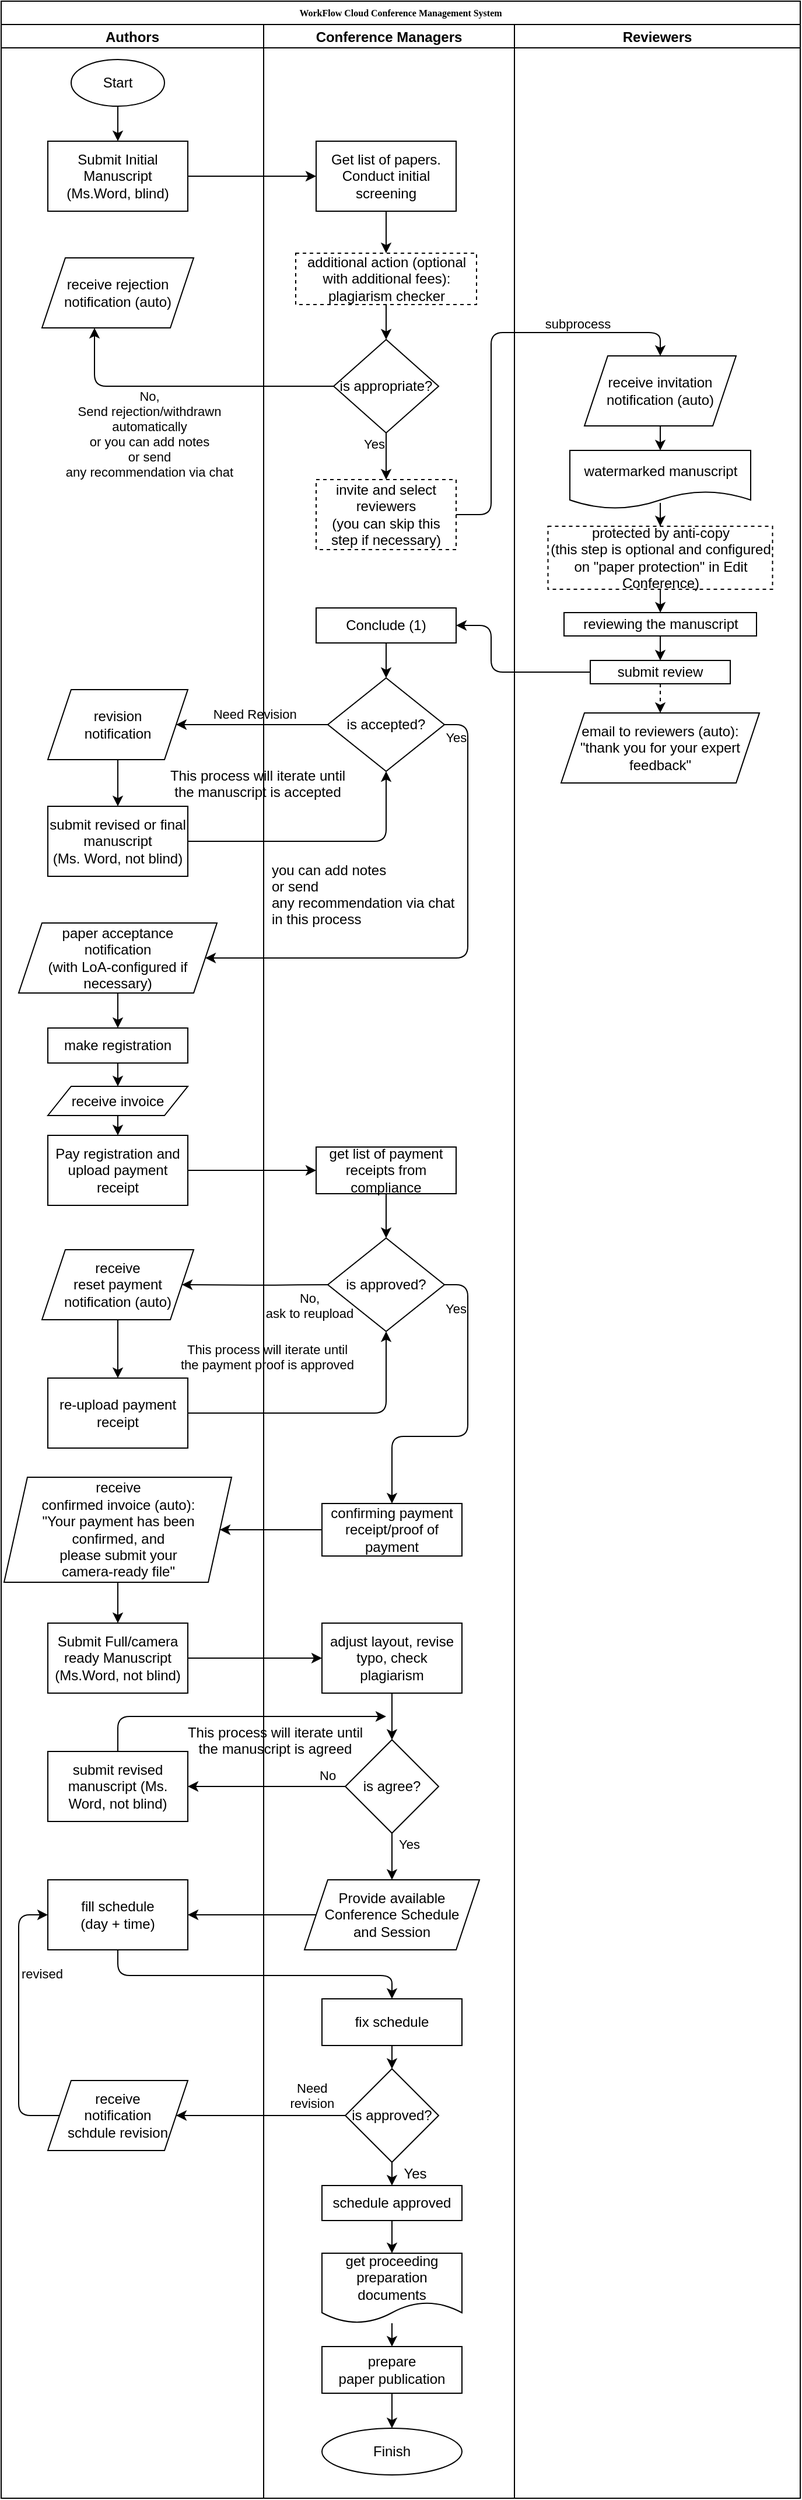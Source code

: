 <mxfile version="14.1.8" type="device"><diagram name="Page-1" id="74e2e168-ea6b-b213-b513-2b3c1d86103e"><mxGraphModel dx="925" dy="619" grid="1" gridSize="10" guides="1" tooltips="1" connect="1" arrows="1" fold="1" page="1" pageScale="1" pageWidth="1100" pageHeight="850" background="#ffffff" math="0" shadow="0"><root><mxCell id="0"/><mxCell id="1" parent="0"/><mxCell id="77e6c97f196da883-1" value="WorkFlow Cloud Conference Management System" style="swimlane;childLayout=stackLayout;startSize=20;rounded=0;shadow=0;labelBackgroundColor=none;strokeWidth=1;fontFamily=Verdana;fontSize=8;align=center;" parent="1" vertex="1"><mxGeometry x="70" y="50" width="685" height="2140" as="geometry"/></mxCell><mxCell id="PLIZNmVT0n2jUUBmQgxw-112" value="" style="edgeStyle=orthogonalEdgeStyle;rounded=1;orthogonalLoop=1;jettySize=auto;labelBackgroundColor=none;" parent="77e6c97f196da883-1" source="PLIZNmVT0n2jUUBmQgxw-80" target="PLIZNmVT0n2jUUBmQgxw-111" edge="1"><mxGeometry relative="1" as="geometry"/></mxCell><mxCell id="PLIZNmVT0n2jUUBmQgxw-114" value="" style="edgeStyle=orthogonalEdgeStyle;rounded=1;orthogonalLoop=1;jettySize=auto;exitX=0.5;exitY=1;exitDx=0;exitDy=0;labelBackgroundColor=none;" parent="77e6c97f196da883-1" source="PLIZNmVT0n2jUUBmQgxw-111" target="PLIZNmVT0n2jUUBmQgxw-113" edge="1"><mxGeometry relative="1" as="geometry"><Array as="points"><mxPoint x="100" y="1692"/><mxPoint x="335" y="1692"/></Array></mxGeometry></mxCell><mxCell id="PLIZNmVT0n2jUUBmQgxw-118" value="" style="edgeStyle=orthogonalEdgeStyle;rounded=1;orthogonalLoop=1;jettySize=auto;labelBackgroundColor=none;" parent="77e6c97f196da883-1" source="PLIZNmVT0n2jUUBmQgxw-115" target="PLIZNmVT0n2jUUBmQgxw-117" edge="1"><mxGeometry relative="1" as="geometry"/></mxCell><mxCell id="PLIZNmVT0n2jUUBmQgxw-122" value="Need &#10;revision" style="edgeLabel;align=center;verticalAlign=middle;resizable=0;points=[];labelBackgroundColor=none;" parent="PLIZNmVT0n2jUUBmQgxw-118" vertex="1" connectable="0"><mxGeometry x="-0.133" y="2" relative="1" as="geometry"><mxPoint x="34.41" y="-20" as="offset"/></mxGeometry></mxCell><mxCell id="PLIZNmVT0n2jUUBmQgxw-5" value="" style="edgeStyle=orthogonalEdgeStyle;rounded=0;orthogonalLoop=1;jettySize=auto;labelBackgroundColor=none;" parent="77e6c97f196da883-1" source="PLIZNmVT0n2jUUBmQgxw-2" target="PLIZNmVT0n2jUUBmQgxw-4" edge="1"><mxGeometry relative="1" as="geometry"/></mxCell><mxCell id="PLIZNmVT0n2jUUBmQgxw-10" value="" style="edgeStyle=orthogonalEdgeStyle;rounded=1;orthogonalLoop=1;jettySize=auto;exitX=0;exitY=0.5;exitDx=0;exitDy=0;labelBackgroundColor=none;" parent="77e6c97f196da883-1" source="PLIZNmVT0n2jUUBmQgxw-6" target="PLIZNmVT0n2jUUBmQgxw-9" edge="1"><mxGeometry relative="1" as="geometry"><Array as="points"><mxPoint x="80" y="330"/></Array></mxGeometry></mxCell><mxCell id="PLIZNmVT0n2jUUBmQgxw-11" value="No,&#10;Send rejection/withdrawn &#10;automatically &#10;or you can add notes&#10;or send &#10;any recommendation via chat" style="edgeLabel;align=center;verticalAlign=middle;resizable=0;points=[];labelBackgroundColor=none;" parent="PLIZNmVT0n2jUUBmQgxw-10" vertex="1" connectable="0"><mxGeometry x="-0.215" relative="1" as="geometry"><mxPoint x="-58" y="40" as="offset"/></mxGeometry></mxCell><mxCell id="PLIZNmVT0n2jUUBmQgxw-30" value="" style="edgeStyle=orthogonalEdgeStyle;rounded=1;orthogonalLoop=1;jettySize=auto;labelBackgroundColor=none;" parent="77e6c97f196da883-1" source="PLIZNmVT0n2jUUBmQgxw-27" target="PLIZNmVT0n2jUUBmQgxw-29" edge="1"><mxGeometry relative="1" as="geometry"><Array as="points"><mxPoint x="420" y="575"/><mxPoint x="420" y="535"/></Array></mxGeometry></mxCell><mxCell id="PLIZNmVT0n2jUUBmQgxw-33" value="" style="edgeStyle=orthogonalEdgeStyle;rounded=1;orthogonalLoop=1;jettySize=auto;entryX=1;entryY=0.5;entryDx=0;entryDy=0;exitX=1;exitY=0.5;exitDx=0;exitDy=0;labelBackgroundColor=none;" parent="77e6c97f196da883-1" source="PLIZNmVT0n2jUUBmQgxw-31" target="PLIZNmVT0n2jUUBmQgxw-20" edge="1"><mxGeometry relative="1" as="geometry"><Array as="points"><mxPoint x="400" y="620"/><mxPoint x="400" y="820"/></Array></mxGeometry></mxCell><mxCell id="PLIZNmVT0n2jUUBmQgxw-34" value="Yes" style="edgeLabel;align=center;verticalAlign=middle;resizable=0;points=[];labelBackgroundColor=none;" parent="PLIZNmVT0n2jUUBmQgxw-33" vertex="1" connectable="0"><mxGeometry x="-0.143" y="-1" relative="1" as="geometry"><mxPoint x="-9.06" y="-160.47" as="offset"/></mxGeometry></mxCell><mxCell id="PLIZNmVT0n2jUUBmQgxw-36" value="" style="edgeStyle=orthogonalEdgeStyle;rounded=1;orthogonalLoop=1;jettySize=auto;exitX=0;exitY=0.5;exitDx=0;exitDy=0;entryX=1;entryY=0.5;entryDx=0;entryDy=0;labelBackgroundColor=none;" parent="77e6c97f196da883-1" source="PLIZNmVT0n2jUUBmQgxw-31" target="PLIZNmVT0n2jUUBmQgxw-18" edge="1"><mxGeometry relative="1" as="geometry"><mxPoint x="80" y="680" as="targetPoint"/><Array as="points"><mxPoint x="210" y="620"/><mxPoint x="210" y="620"/></Array></mxGeometry></mxCell><mxCell id="PLIZNmVT0n2jUUBmQgxw-37" value="Need Revision" style="edgeLabel;align=center;verticalAlign=middle;resizable=0;points=[];labelBackgroundColor=none;" parent="PLIZNmVT0n2jUUBmQgxw-36" vertex="1" connectable="0"><mxGeometry x="0.077" y="-3" relative="1" as="geometry"><mxPoint x="7.35" y="-6.96" as="offset"/></mxGeometry></mxCell><mxCell id="77e6c97f196da883-2" value="Authors" style="swimlane;startSize=20;labelBackgroundColor=none;" parent="77e6c97f196da883-1" vertex="1"><mxGeometry y="20" width="225" height="2120" as="geometry"/></mxCell><mxCell id="PLIZNmVT0n2jUUBmQgxw-50" value="submit revised manuscript (Ms. Word, not blind)" style="whiteSpace=wrap;labelBackgroundColor=none;" parent="77e6c97f196da883-2" vertex="1"><mxGeometry x="40" y="1480" width="120" height="60" as="geometry"/></mxCell><mxCell id="PLIZNmVT0n2jUUBmQgxw-1" value="Start" style="ellipse;whiteSpace=wrap;labelBackgroundColor=none;" parent="77e6c97f196da883-2" vertex="1"><mxGeometry x="60" y="30" width="80" height="40" as="geometry"/></mxCell><mxCell id="PLIZNmVT0n2jUUBmQgxw-3" value="" style="edgeStyle=orthogonalEdgeStyle;rounded=0;orthogonalLoop=1;jettySize=auto;labelBackgroundColor=none;" parent="77e6c97f196da883-2" source="PLIZNmVT0n2jUUBmQgxw-1" target="PLIZNmVT0n2jUUBmQgxw-2" edge="1"><mxGeometry relative="1" as="geometry"/></mxCell><mxCell id="PLIZNmVT0n2jUUBmQgxw-2" value="Submit Initial Manuscript &#10;(Ms.Word, blind)" style="whiteSpace=wrap;labelBackgroundColor=none;" parent="77e6c97f196da883-2" vertex="1"><mxGeometry x="40" y="100" width="120" height="60" as="geometry"/></mxCell><mxCell id="PLIZNmVT0n2jUUBmQgxw-9" value="receive rejection&#10;notification (auto)" style="shape=parallelogram;perimeter=parallelogramPerimeter;whiteSpace=wrap;fixedSize=1;labelBackgroundColor=none;" parent="77e6c97f196da883-2" vertex="1"><mxGeometry x="35" y="200" width="130" height="60" as="geometry"/></mxCell><mxCell id="PLIZNmVT0n2jUUBmQgxw-38" value="make registration" style="whiteSpace=wrap;rounded=0;labelBackgroundColor=none;" parent="77e6c97f196da883-2" vertex="1"><mxGeometry x="40" y="860" width="120" height="30" as="geometry"/></mxCell><mxCell id="9GgJFKodFW5EzoQp9hnS-20" value="" style="edgeStyle=orthogonalEdgeStyle;rounded=1;orthogonalLoop=1;jettySize=auto;entryX=0.5;entryY=0;entryDx=0;entryDy=0;labelBackgroundColor=none;" edge="1" parent="77e6c97f196da883-2" source="PLIZNmVT0n2jUUBmQgxw-20" target="PLIZNmVT0n2jUUBmQgxw-38"><mxGeometry relative="1" as="geometry"/></mxCell><mxCell id="PLIZNmVT0n2jUUBmQgxw-20" value="paper acceptance &#10;notification&#10;(with LoA-configured if necessary)" style="shape=parallelogram;perimeter=parallelogramPerimeter;whiteSpace=wrap;fixedSize=1;labelBackgroundColor=none;" parent="77e6c97f196da883-2" vertex="1"><mxGeometry x="15" y="770" width="170" height="60" as="geometry"/></mxCell><mxCell id="PLIZNmVT0n2jUUBmQgxw-117" value="receive &#10;notification &#10;schdule revision" style="shape=parallelogram;perimeter=parallelogramPerimeter;whiteSpace=wrap;fixedSize=1;labelBackgroundColor=none;" parent="77e6c97f196da883-2" vertex="1"><mxGeometry x="40" y="1762" width="120" height="60" as="geometry"/></mxCell><mxCell id="PLIZNmVT0n2jUUBmQgxw-68" value="" style="edgeStyle=orthogonalEdgeStyle;rounded=1;orthogonalLoop=1;jettySize=auto;html=1;" parent="77e6c97f196da883-2" target="PLIZNmVT0n2jUUBmQgxw-67" edge="1"><mxGeometry relative="1" as="geometry"><mxPoint x="85" y="1339" as="sourcePoint"/></mxGeometry></mxCell><mxCell id="PLIZNmVT0n2jUUBmQgxw-111" value="fill schedule &#10;(day + time)" style="whiteSpace=wrap;labelBackgroundColor=none;" parent="77e6c97f196da883-2" vertex="1"><mxGeometry x="40" y="1590" width="120" height="60" as="geometry"/></mxCell><mxCell id="Cprzf4b-x3MPh3BKfd4B-4" style="edgeStyle=orthogonalEdgeStyle;rounded=0;orthogonalLoop=1;jettySize=auto;html=1;entryX=0.5;entryY=0;entryDx=0;entryDy=0;" parent="77e6c97f196da883-2" target="PLIZNmVT0n2jUUBmQgxw-64" edge="1"><mxGeometry relative="1" as="geometry"><mxPoint x="85" y="1252" as="sourcePoint"/></mxGeometry></mxCell><mxCell id="PLIZNmVT0n2jUUBmQgxw-120" value="" style="edgeStyle=orthogonalEdgeStyle;rounded=1;orthogonalLoop=1;jettySize=auto;entryX=0;entryY=0.5;entryDx=0;entryDy=0;exitX=0;exitY=0.5;exitDx=0;exitDy=0;labelBackgroundColor=none;" parent="77e6c97f196da883-2" source="PLIZNmVT0n2jUUBmQgxw-117" target="PLIZNmVT0n2jUUBmQgxw-111" edge="1"><mxGeometry relative="1" as="geometry"><mxPoint x="85" y="1682" as="targetPoint"/><Array as="points"><mxPoint x="15" y="1792"/><mxPoint x="15" y="1620"/></Array></mxGeometry></mxCell><mxCell id="PLIZNmVT0n2jUUBmQgxw-121" value="revised" style="edgeLabel;align=center;verticalAlign=middle;resizable=0;points=[];labelBackgroundColor=none;" parent="PLIZNmVT0n2jUUBmQgxw-120" vertex="1" connectable="0"><mxGeometry x="-0.288" y="-5" relative="1" as="geometry"><mxPoint x="15.0" y="-74.71" as="offset"/></mxGeometry></mxCell><mxCell id="9GgJFKodFW5EzoQp9hnS-12" value="" style="edgeStyle=orthogonalEdgeStyle;rounded=0;orthogonalLoop=1;jettySize=auto;entryX=0.5;entryY=0;entryDx=0;entryDy=0;labelBackgroundColor=none;" edge="1" parent="77e6c97f196da883-2" source="PLIZNmVT0n2jUUBmQgxw-18" target="9GgJFKodFW5EzoQp9hnS-8"><mxGeometry relative="1" as="geometry"/></mxCell><mxCell id="PLIZNmVT0n2jUUBmQgxw-18" value="revision&#10;notification" style="shape=parallelogram;perimeter=parallelogramPerimeter;whiteSpace=wrap;fixedSize=1;labelBackgroundColor=none;" parent="77e6c97f196da883-2" vertex="1"><mxGeometry x="40" y="570" width="120" height="60" as="geometry"/></mxCell><mxCell id="9GgJFKodFW5EzoQp9hnS-8" value="submit revised or final manuscript &#10;(Ms. Word, not blind)" style="whiteSpace=wrap;rounded=0;labelBackgroundColor=none;" vertex="1" parent="77e6c97f196da883-2"><mxGeometry x="40" y="670" width="120" height="60" as="geometry"/></mxCell><mxCell id="9GgJFKodFW5EzoQp9hnS-21" value="receive invoice" style="shape=parallelogram;perimeter=parallelogramPerimeter;whiteSpace=wrap;fixedSize=1;rounded=0;labelBackgroundColor=none;" vertex="1" parent="77e6c97f196da883-2"><mxGeometry x="40" y="910" width="120" height="25" as="geometry"/></mxCell><mxCell id="9GgJFKodFW5EzoQp9hnS-22" value="" style="edgeStyle=orthogonalEdgeStyle;rounded=1;orthogonalLoop=1;jettySize=auto;labelBackgroundColor=none;" edge="1" parent="77e6c97f196da883-2" source="PLIZNmVT0n2jUUBmQgxw-38" target="9GgJFKodFW5EzoQp9hnS-21"><mxGeometry relative="1" as="geometry"/></mxCell><mxCell id="9GgJFKodFW5EzoQp9hnS-23" value="Pay registration and upload payment receipt" style="whiteSpace=wrap;rounded=0;labelBackgroundColor=none;" vertex="1" parent="77e6c97f196da883-2"><mxGeometry x="40" y="952" width="120" height="60" as="geometry"/></mxCell><mxCell id="9GgJFKodFW5EzoQp9hnS-24" value="" style="edgeStyle=orthogonalEdgeStyle;rounded=1;orthogonalLoop=1;jettySize=auto;labelBackgroundColor=none;" edge="1" parent="77e6c97f196da883-2" source="9GgJFKodFW5EzoQp9hnS-21" target="9GgJFKodFW5EzoQp9hnS-23"><mxGeometry relative="1" as="geometry"/></mxCell><mxCell id="9GgJFKodFW5EzoQp9hnS-36" value="" style="edgeStyle=orthogonalEdgeStyle;rounded=1;orthogonalLoop=1;jettySize=auto;entryX=0.5;entryY=0;entryDx=0;entryDy=0;labelBackgroundColor=none;" edge="1" parent="77e6c97f196da883-2" source="9GgJFKodFW5EzoQp9hnS-29" target="9GgJFKodFW5EzoQp9hnS-35"><mxGeometry relative="1" as="geometry"/></mxCell><mxCell id="9GgJFKodFW5EzoQp9hnS-29" value="receive &#10;reset payment&#10;notification (auto)" style="shape=parallelogram;perimeter=parallelogramPerimeter;whiteSpace=wrap;fixedSize=1;labelBackgroundColor=none;" vertex="1" parent="77e6c97f196da883-2"><mxGeometry x="35" y="1050" width="130" height="60" as="geometry"/></mxCell><mxCell id="9GgJFKodFW5EzoQp9hnS-35" value="re-upload payment receipt" style="whiteSpace=wrap;rounded=0;labelBackgroundColor=none;" vertex="1" parent="77e6c97f196da883-2"><mxGeometry x="40" y="1160" width="120" height="60" as="geometry"/></mxCell><mxCell id="9GgJFKodFW5EzoQp9hnS-45" value="" style="edgeStyle=orthogonalEdgeStyle;rounded=1;orthogonalLoop=1;jettySize=auto;entryX=0.5;entryY=0;entryDx=0;entryDy=0;labelBackgroundColor=none;" edge="1" parent="77e6c97f196da883-2" source="9GgJFKodFW5EzoQp9hnS-39" target="PLIZNmVT0n2jUUBmQgxw-43"><mxGeometry relative="1" as="geometry"><mxPoint x="100" y="1371" as="targetPoint"/></mxGeometry></mxCell><mxCell id="9GgJFKodFW5EzoQp9hnS-39" value="receive &#10;confirmed invoice (auto):&#10;&quot;Your payment has been &#10;confirmed, and &#10;please submit your &#10;camera-ready file&quot;" style="shape=parallelogram;perimeter=parallelogramPerimeter;whiteSpace=wrap;fixedSize=1;labelBackgroundColor=none;" vertex="1" parent="77e6c97f196da883-2"><mxGeometry x="2.5" y="1245" width="195" height="90" as="geometry"/></mxCell><mxCell id="PLIZNmVT0n2jUUBmQgxw-43" value="Submit Full/camera ready Manuscript&#10;(Ms.Word, not blind)" style="whiteSpace=wrap;labelBackgroundColor=none;" parent="77e6c97f196da883-2" vertex="1"><mxGeometry x="40" y="1370" width="120" height="60" as="geometry"/></mxCell><mxCell id="77e6c97f196da883-3" value="Conference Managers" style="swimlane;startSize=20;labelBackgroundColor=none;" parent="77e6c97f196da883-1" vertex="1"><mxGeometry x="225" y="20" width="215" height="2120" as="geometry"/></mxCell><mxCell id="PLIZNmVT0n2jUUBmQgxw-103" value="" style="edgeStyle=orthogonalEdgeStyle;rounded=1;orthogonalLoop=1;jettySize=auto;entryX=0.5;entryY=0;entryDx=0;entryDy=0;labelBackgroundColor=none;" parent="77e6c97f196da883-3" source="PLIZNmVT0n2jUUBmQgxw-4" target="PLIZNmVT0n2jUUBmQgxw-102" edge="1"><mxGeometry relative="1" as="geometry"/></mxCell><mxCell id="PLIZNmVT0n2jUUBmQgxw-7" value="" style="edgeStyle=orthogonalEdgeStyle;rounded=0;orthogonalLoop=1;jettySize=auto;exitX=0.5;exitY=1;exitDx=0;exitDy=0;labelBackgroundColor=none;" parent="77e6c97f196da883-3" source="PLIZNmVT0n2jUUBmQgxw-102" target="PLIZNmVT0n2jUUBmQgxw-6" edge="1"><mxGeometry relative="1" as="geometry"/></mxCell><mxCell id="PLIZNmVT0n2jUUBmQgxw-24" value="Yes" style="edgeStyle=orthogonalEdgeStyle;rounded=1;orthogonalLoop=1;jettySize=auto;exitX=0.5;exitY=1;exitDx=0;exitDy=0;labelBackgroundColor=none;" parent="77e6c97f196da883-3" source="PLIZNmVT0n2jUUBmQgxw-6" target="PLIZNmVT0n2jUUBmQgxw-23" edge="1"><mxGeometry x="-0.5" y="-10" relative="1" as="geometry"><mxPoint x="90" y="350" as="sourcePoint"/><mxPoint y="-1" as="offset"/></mxGeometry></mxCell><mxCell id="PLIZNmVT0n2jUUBmQgxw-32" value="" style="edgeStyle=orthogonalEdgeStyle;rounded=1;orthogonalLoop=1;jettySize=auto;labelBackgroundColor=none;" parent="77e6c97f196da883-3" source="PLIZNmVT0n2jUUBmQgxw-29" target="PLIZNmVT0n2jUUBmQgxw-31" edge="1"><mxGeometry relative="1" as="geometry"/></mxCell><mxCell id="PLIZNmVT0n2jUUBmQgxw-126" value="Finish" style="ellipse;whiteSpace=wrap;labelBackgroundColor=none;" parent="77e6c97f196da883-3" vertex="1"><mxGeometry x="50" y="2060" width="120" height="40" as="geometry"/></mxCell><mxCell id="PLIZNmVT0n2jUUBmQgxw-6" value="is appropriate?" style="rhombus;whiteSpace=wrap;labelBackgroundColor=none;" parent="77e6c97f196da883-3" vertex="1"><mxGeometry x="60" y="270" width="90" height="80" as="geometry"/></mxCell><mxCell id="PLIZNmVT0n2jUUBmQgxw-31" value="is accepted?" style="rhombus;whiteSpace=wrap;rounded=0;labelBackgroundColor=none;" parent="77e6c97f196da883-3" vertex="1"><mxGeometry x="55" y="560" width="100" height="80" as="geometry"/></mxCell><mxCell id="PLIZNmVT0n2jUUBmQgxw-29" value="Conclude (1)" style="whiteSpace=wrap;rounded=0;labelBackgroundColor=none;" parent="77e6c97f196da883-3" vertex="1"><mxGeometry x="45" y="500" width="120" height="30" as="geometry"/></mxCell><mxCell id="PLIZNmVT0n2jUUBmQgxw-23" value="invite and select reviewers &#10;(you can skip this step if necessary)" style="rounded=0;whiteSpace=wrap;dashed=1;labelBackgroundColor=none;" parent="77e6c97f196da883-3" vertex="1"><mxGeometry x="45" y="390" width="120" height="60" as="geometry"/></mxCell><mxCell id="PLIZNmVT0n2jUUBmQgxw-102" value="additional action (optional with additional fees):&#10;plagiarism checker" style="whiteSpace=wrap;dashed=1;labelBackgroundColor=none;" parent="77e6c97f196da883-3" vertex="1"><mxGeometry x="27.5" y="196" width="155" height="44" as="geometry"/></mxCell><mxCell id="PLIZNmVT0n2jUUBmQgxw-4" value="Get list of papers.&#10;Conduct initial screening" style="whiteSpace=wrap;labelBackgroundColor=none;" parent="77e6c97f196da883-3" vertex="1"><mxGeometry x="45" y="100" width="120" height="60" as="geometry"/></mxCell><mxCell id="PLIZNmVT0n2jUUBmQgxw-115" value="is approved?" style="rhombus;whiteSpace=wrap;labelBackgroundColor=none;" parent="77e6c97f196da883-3" vertex="1"><mxGeometry x="70" y="1752" width="80" height="80" as="geometry"/></mxCell><mxCell id="PLIZNmVT0n2jUUBmQgxw-80" value="Provide available Conference Schedule&#10;and Session" style="shape=parallelogram;perimeter=parallelogramPerimeter;whiteSpace=wrap;fixedSize=1;labelBackgroundColor=none;" parent="77e6c97f196da883-3" vertex="1"><mxGeometry x="35" y="1590" width="150" height="60" as="geometry"/></mxCell><mxCell id="PLIZNmVT0n2jUUBmQgxw-113" value="fix schedule" style="whiteSpace=wrap;labelBackgroundColor=none;" parent="77e6c97f196da883-3" vertex="1"><mxGeometry x="50" y="1692" width="120" height="40" as="geometry"/></mxCell><mxCell id="9GgJFKodFW5EzoQp9hnS-48" value="" style="edgeStyle=orthogonalEdgeStyle;rounded=1;orthogonalLoop=1;jettySize=auto;entryX=0.5;entryY=0;entryDx=0;entryDy=0;labelBackgroundColor=none;" edge="1" parent="77e6c97f196da883-3" source="PLIZNmVT0n2jUUBmQgxw-123" target="PLIZNmVT0n2jUUBmQgxw-90"><mxGeometry relative="1" as="geometry"/></mxCell><mxCell id="PLIZNmVT0n2jUUBmQgxw-123" value="schedule approved" style="whiteSpace=wrap;labelBackgroundColor=none;" parent="77e6c97f196da883-3" vertex="1"><mxGeometry x="50" y="1852" width="120" height="30" as="geometry"/></mxCell><mxCell id="PLIZNmVT0n2jUUBmQgxw-116" value="" style="edgeStyle=orthogonalEdgeStyle;rounded=1;orthogonalLoop=1;jettySize=auto;labelBackgroundColor=none;" parent="77e6c97f196da883-3" source="PLIZNmVT0n2jUUBmQgxw-113" target="PLIZNmVT0n2jUUBmQgxw-115" edge="1"><mxGeometry relative="1" as="geometry"/></mxCell><mxCell id="PLIZNmVT0n2jUUBmQgxw-124" value="" style="edgeStyle=orthogonalEdgeStyle;rounded=1;orthogonalLoop=1;jettySize=auto;labelBackgroundColor=none;" parent="77e6c97f196da883-3" source="PLIZNmVT0n2jUUBmQgxw-115" target="PLIZNmVT0n2jUUBmQgxw-123" edge="1"><mxGeometry relative="1" as="geometry"/></mxCell><mxCell id="PLIZNmVT0n2jUUBmQgxw-81" value="Yes" style="edgeStyle=orthogonalEdgeStyle;rounded=1;orthogonalLoop=1;jettySize=auto;exitX=0.5;exitY=1;exitDx=0;exitDy=0;labelBackgroundColor=none;" parent="77e6c97f196da883-3" source="PLIZNmVT0n2jUUBmQgxw-48" target="PLIZNmVT0n2jUUBmQgxw-80" edge="1"><mxGeometry x="-0.5" y="15" relative="1" as="geometry"><mxPoint x="110" y="1562" as="sourcePoint"/><mxPoint y="-1" as="offset"/></mxGeometry></mxCell><mxCell id="9GgJFKodFW5EzoQp9hnS-49" value="" style="edgeStyle=orthogonalEdgeStyle;rounded=1;orthogonalLoop=1;jettySize=auto;entryX=0.5;entryY=0;entryDx=0;entryDy=0;labelBackgroundColor=none;" edge="1" parent="77e6c97f196da883-3" source="PLIZNmVT0n2jUUBmQgxw-90" target="PLIZNmVT0n2jUUBmQgxw-53"><mxGeometry relative="1" as="geometry"/></mxCell><mxCell id="PLIZNmVT0n2jUUBmQgxw-90" value="get proceeding preparation documents" style="shape=document;whiteSpace=wrap;boundedLbl=1;labelBackgroundColor=none;" parent="77e6c97f196da883-3" vertex="1"><mxGeometry x="50" y="1910" width="120" height="60" as="geometry"/></mxCell><mxCell id="PLIZNmVT0n2jUUBmQgxw-128" value="Yes" style="text;strokeColor=none;fillColor=none;align=center;verticalAlign=middle;whiteSpace=wrap;rounded=0;labelBackgroundColor=none;" parent="77e6c97f196da883-3" vertex="1"><mxGeometry x="110" y="1832" width="40" height="20" as="geometry"/></mxCell><mxCell id="9GgJFKodFW5EzoQp9hnS-30" value="get list of payment receipts from compliance" style="whiteSpace=wrap;labelBackgroundColor=none;" vertex="1" parent="77e6c97f196da883-3"><mxGeometry x="45" y="962" width="120" height="40" as="geometry"/></mxCell><mxCell id="9GgJFKodFW5EzoQp9hnS-31" value="" style="edgeStyle=orthogonalEdgeStyle;rounded=1;orthogonalLoop=1;jettySize=auto;labelBackgroundColor=none;" edge="1" parent="77e6c97f196da883-3" source="9GgJFKodFW5EzoQp9hnS-30" target="9GgJFKodFW5EzoQp9hnS-32"><mxGeometry relative="1" as="geometry"/></mxCell><mxCell id="9GgJFKodFW5EzoQp9hnS-34" value="confirming payment receipt/proof of payment" style="whiteSpace=wrap;labelBackgroundColor=none;" vertex="1" parent="77e6c97f196da883-3"><mxGeometry x="50" y="1267.5" width="120" height="45" as="geometry"/></mxCell><mxCell id="9GgJFKodFW5EzoQp9hnS-33" value="Yes" style="edgeStyle=orthogonalEdgeStyle;rounded=1;orthogonalLoop=1;jettySize=auto;exitX=1;exitY=0.5;exitDx=0;exitDy=0;entryX=0.5;entryY=0;entryDx=0;entryDy=0;labelBackgroundColor=none;" edge="1" parent="77e6c97f196da883-3" source="9GgJFKodFW5EzoQp9hnS-32" target="9GgJFKodFW5EzoQp9hnS-34"><mxGeometry x="-0.706" y="-10" relative="1" as="geometry"><mxPoint x="135" y="1230" as="targetPoint"/><Array as="points"><mxPoint x="175" y="1080"/><mxPoint x="175" y="1210"/><mxPoint x="110" y="1210"/></Array><mxPoint as="offset"/></mxGeometry></mxCell><mxCell id="9GgJFKodFW5EzoQp9hnS-27" value="" style="edgeStyle=orthogonalEdgeStyle;rounded=1;orthogonalLoop=1;jettySize=auto;entryX=1;entryY=0.5;entryDx=0;entryDy=0;labelBackgroundColor=none;" edge="1" parent="77e6c97f196da883-3" target="9GgJFKodFW5EzoQp9hnS-29"><mxGeometry relative="1" as="geometry"><mxPoint x="60.004" y="1079.941" as="sourcePoint"/><mxPoint x="-55" y="1080" as="targetPoint"/><Array as="points"/></mxGeometry></mxCell><mxCell id="9GgJFKodFW5EzoQp9hnS-28" value="No, &#10;ask to reupload" style="edgeLabel;align=center;verticalAlign=middle;resizable=0;points=[];labelBackgroundColor=none;" vertex="1" connectable="0" parent="9GgJFKodFW5EzoQp9hnS-27"><mxGeometry x="-0.228" y="2" relative="1" as="geometry"><mxPoint x="29.76" y="15.06" as="offset"/></mxGeometry></mxCell><mxCell id="9GgJFKodFW5EzoQp9hnS-32" value="is approved?" style="rhombus;whiteSpace=wrap;labelBackgroundColor=none;" vertex="1" parent="77e6c97f196da883-3"><mxGeometry x="55" y="1040" width="100" height="80" as="geometry"/></mxCell><mxCell id="9GgJFKodFW5EzoQp9hnS-42" value="This process will iterate until&#10;the payment proof is approved" style="edgeLabel;align=center;verticalAlign=middle;resizable=0;points=[];labelBackgroundColor=none;" vertex="1" connectable="0" parent="77e6c97f196da883-3"><mxGeometry x="15.001" y="640.003" as="geometry"><mxPoint x="-12" y="501" as="offset"/></mxGeometry></mxCell><mxCell id="9GgJFKodFW5EzoQp9hnS-44" value="This process will iterate until&#10;the manuscript is accepted" style="text;align=center;verticalAlign=middle;resizable=0;points=[];autosize=1;labelBackgroundColor=none;" vertex="1" parent="77e6c97f196da883-3"><mxGeometry x="-80" y="630" width="150" height="40" as="geometry"/></mxCell><mxCell id="PLIZNmVT0n2jUUBmQgxw-45" value="adjust layout, revise typo, check plagiarism" style="whiteSpace=wrap;labelBackgroundColor=none;" parent="77e6c97f196da883-3" vertex="1"><mxGeometry x="50" y="1370" width="120" height="60" as="geometry"/></mxCell><mxCell id="PLIZNmVT0n2jUUBmQgxw-48" value="is agree?" style="rhombus;whiteSpace=wrap;labelBackgroundColor=none;" parent="77e6c97f196da883-3" vertex="1"><mxGeometry x="70" y="1470" width="80" height="80" as="geometry"/></mxCell><mxCell id="9GgJFKodFW5EzoQp9hnS-25" value="" style="edgeStyle=orthogonalEdgeStyle;rounded=1;orthogonalLoop=1;jettySize=auto;entryX=0.5;entryY=0;entryDx=0;entryDy=0;labelBackgroundColor=none;" edge="1" parent="77e6c97f196da883-3" source="PLIZNmVT0n2jUUBmQgxw-45" target="PLIZNmVT0n2jUUBmQgxw-48"><mxGeometry relative="1" as="geometry"/></mxCell><mxCell id="PLIZNmVT0n2jUUBmQgxw-53" value="prepare &#10;paper publication" style="whiteSpace=wrap;labelBackgroundColor=none;" parent="77e6c97f196da883-3" vertex="1"><mxGeometry x="50" y="1990" width="120" height="40" as="geometry"/></mxCell><mxCell id="PLIZNmVT0n2jUUBmQgxw-127" value="" style="edgeStyle=orthogonalEdgeStyle;rounded=1;orthogonalLoop=1;jettySize=auto;entryX=0.5;entryY=0;entryDx=0;entryDy=0;exitX=0.5;exitY=1;exitDx=0;exitDy=0;labelBackgroundColor=none;" parent="77e6c97f196da883-3" source="PLIZNmVT0n2jUUBmQgxw-53" target="PLIZNmVT0n2jUUBmQgxw-126" edge="1"><mxGeometry relative="1" as="geometry"><mxPoint x="110" y="1992" as="targetPoint"/></mxGeometry></mxCell><mxCell id="9GgJFKodFW5EzoQp9hnS-50" value="you can add notes&#10;or send &#10;any recommendation via chat &#10;in this process" style="text;align=left;verticalAlign=middle;resizable=0;points=[];autosize=1;labelBackgroundColor=none;" vertex="1" parent="77e6c97f196da883-3"><mxGeometry x="5" y="710" width="160" height="70" as="geometry"/></mxCell><mxCell id="9GgJFKodFW5EzoQp9hnS-51" value="This process will iterate until&#10;the manuscript is agreed" style="text;align=center;verticalAlign=middle;resizable=0;points=[];autosize=1;labelBackgroundColor=none;" vertex="1" parent="77e6c97f196da883-3"><mxGeometry x="-75" y="1455" width="170" height="30" as="geometry"/></mxCell><mxCell id="9GgJFKodFW5EzoQp9hnS-18" value="" style="edgeStyle=orthogonalEdgeStyle;rounded=1;orthogonalLoop=1;jettySize=auto;entryX=0.5;entryY=0;entryDx=0;entryDy=0;labelBackgroundColor=none;" edge="1" parent="77e6c97f196da883-1" source="PLIZNmVT0n2jUUBmQgxw-23" target="9GgJFKodFW5EzoQp9hnS-4"><mxGeometry relative="1" as="geometry"><Array as="points"><mxPoint x="420" y="440"/><mxPoint x="420" y="284"/><mxPoint x="565" y="284"/></Array></mxGeometry></mxCell><mxCell id="9GgJFKodFW5EzoQp9hnS-19" value="subprocess" style="edgeLabel;align=center;verticalAlign=middle;resizable=0;points=[];labelBackgroundColor=none;" vertex="1" connectable="0" parent="9GgJFKodFW5EzoQp9hnS-18"><mxGeometry x="0.573" y="-2" relative="1" as="geometry"><mxPoint x="-15.76" y="-10.06" as="offset"/></mxGeometry></mxCell><mxCell id="9GgJFKodFW5EzoQp9hnS-26" value="" style="edgeStyle=orthogonalEdgeStyle;rounded=1;orthogonalLoop=1;jettySize=auto;exitX=1;exitY=0.5;exitDx=0;exitDy=0;labelBackgroundColor=none;" edge="1" parent="77e6c97f196da883-1" target="9GgJFKodFW5EzoQp9hnS-30" source="9GgJFKodFW5EzoQp9hnS-23"><mxGeometry relative="1" as="geometry"><mxPoint x="237.5" y="1002" as="sourcePoint"/></mxGeometry></mxCell><mxCell id="9GgJFKodFW5EzoQp9hnS-37" value="" style="edgeStyle=orthogonalEdgeStyle;rounded=1;orthogonalLoop=1;jettySize=auto;entryX=0.5;entryY=1;entryDx=0;entryDy=0;labelBackgroundColor=none;" edge="1" parent="77e6c97f196da883-1" source="9GgJFKodFW5EzoQp9hnS-35" target="9GgJFKodFW5EzoQp9hnS-32"><mxGeometry relative="1" as="geometry"/></mxCell><mxCell id="9GgJFKodFW5EzoQp9hnS-40" value="" style="edgeStyle=orthogonalEdgeStyle;rounded=1;orthogonalLoop=1;jettySize=auto;labelBackgroundColor=none;" edge="1" parent="77e6c97f196da883-1" source="9GgJFKodFW5EzoQp9hnS-34" target="9GgJFKodFW5EzoQp9hnS-39"><mxGeometry relative="1" as="geometry"/></mxCell><mxCell id="9GgJFKodFW5EzoQp9hnS-43" value="" style="edgeStyle=orthogonalEdgeStyle;rounded=1;orthogonalLoop=1;jettySize=auto;entryX=0.5;entryY=1;entryDx=0;entryDy=0;labelBackgroundColor=none;" edge="1" parent="77e6c97f196da883-1" source="9GgJFKodFW5EzoQp9hnS-8" target="PLIZNmVT0n2jUUBmQgxw-31"><mxGeometry relative="1" as="geometry"/></mxCell><mxCell id="PLIZNmVT0n2jUUBmQgxw-51" value="" style="edgeStyle=orthogonalEdgeStyle;rounded=1;orthogonalLoop=1;jettySize=auto;exitX=0;exitY=0.5;exitDx=0;exitDy=0;entryX=1;entryY=0.5;entryDx=0;entryDy=0;labelBackgroundColor=none;" parent="77e6c97f196da883-1" source="PLIZNmVT0n2jUUBmQgxw-48" target="PLIZNmVT0n2jUUBmQgxw-50" edge="1"><mxGeometry relative="1" as="geometry"><mxPoint x="280" y="1570" as="sourcePoint"/><Array as="points"><mxPoint x="200" y="1530"/><mxPoint x="200" y="1530"/></Array></mxGeometry></mxCell><mxCell id="PLIZNmVT0n2jUUBmQgxw-52" value="No" style="edgeLabel;align=center;verticalAlign=middle;resizable=0;points=[];labelBackgroundColor=none;" parent="PLIZNmVT0n2jUUBmQgxw-51" vertex="1" connectable="0"><mxGeometry x="-0.178" y="-2" relative="1" as="geometry"><mxPoint x="40.3" y="-8.03" as="offset"/></mxGeometry></mxCell><mxCell id="9GgJFKodFW5EzoQp9hnS-46" value="" style="edgeStyle=orthogonalEdgeStyle;rounded=1;orthogonalLoop=1;jettySize=auto;entryX=0;entryY=0.5;entryDx=0;entryDy=0;labelBackgroundColor=none;" edge="1" parent="77e6c97f196da883-1" source="PLIZNmVT0n2jUUBmQgxw-43" target="PLIZNmVT0n2jUUBmQgxw-45"><mxGeometry relative="1" as="geometry"/></mxCell><mxCell id="77e6c97f196da883-4" value="Reviewers" style="swimlane;startSize=20;labelBackgroundColor=none;" parent="77e6c97f196da883-1" vertex="1"><mxGeometry x="440" y="20" width="245" height="2120" as="geometry"/></mxCell><mxCell id="PLIZNmVT0n2jUUBmQgxw-25" value="reviewing the manuscript" style="whiteSpace=wrap;rounded=0;labelBackgroundColor=none;" parent="77e6c97f196da883-4" vertex="1"><mxGeometry x="42.5" y="504" width="165" height="20" as="geometry"/></mxCell><mxCell id="PLIZNmVT0n2jUUBmQgxw-28" value="" style="edgeStyle=orthogonalEdgeStyle;rounded=1;orthogonalLoop=1;jettySize=auto;labelBackgroundColor=none;" parent="77e6c97f196da883-4" source="PLIZNmVT0n2jUUBmQgxw-25" target="PLIZNmVT0n2jUUBmQgxw-27" edge="1"><mxGeometry relative="1" as="geometry"/></mxCell><mxCell id="PLIZNmVT0n2jUUBmQgxw-27" value="submit review" style="whiteSpace=wrap;rounded=0;labelBackgroundColor=none;" parent="77e6c97f196da883-4" vertex="1"><mxGeometry x="65" y="545" width="120" height="20" as="geometry"/></mxCell><mxCell id="9GgJFKodFW5EzoQp9hnS-7" value="" style="edgeStyle=orthogonalEdgeStyle;rounded=0;orthogonalLoop=1;jettySize=auto;entryX=0.5;entryY=0;entryDx=0;entryDy=0;labelBackgroundColor=none;" edge="1" parent="77e6c97f196da883-4" source="PLIZNmVT0n2jUUBmQgxw-92" target="9GgJFKodFW5EzoQp9hnS-1"><mxGeometry relative="1" as="geometry"/></mxCell><mxCell id="PLIZNmVT0n2jUUBmQgxw-92" value="watermarked manuscript" style="shape=document;whiteSpace=wrap;boundedLbl=1;rounded=0;labelBackgroundColor=none;" parent="77e6c97f196da883-4" vertex="1"><mxGeometry x="47.5" y="365" width="155" height="50" as="geometry"/></mxCell><mxCell id="NWG4yedZhazm1yUIKR0b-1" value="email to reviewers (auto):&#10;&quot;thank you for your expert feedback&quot;" style="shape=parallelogram;perimeter=parallelogramPerimeter;whiteSpace=wrap;fixedSize=1;rounded=0;labelBackgroundColor=none;" parent="77e6c97f196da883-4" vertex="1"><mxGeometry x="40" y="590" width="170" height="60" as="geometry"/></mxCell><mxCell id="NWG4yedZhazm1yUIKR0b-2" value="" style="edgeStyle=orthogonalEdgeStyle;rounded=1;orthogonalLoop=1;jettySize=auto;dashed=1;exitX=0.5;exitY=1;exitDx=0;exitDy=0;entryX=0.5;entryY=0;entryDx=0;entryDy=0;labelBackgroundColor=none;" parent="77e6c97f196da883-4" source="PLIZNmVT0n2jUUBmQgxw-27" target="NWG4yedZhazm1yUIKR0b-1" edge="1"><mxGeometry relative="1" as="geometry"><Array as="points"/></mxGeometry></mxCell><mxCell id="9GgJFKodFW5EzoQp9hnS-3" value="" style="edgeStyle=orthogonalEdgeStyle;rounded=0;orthogonalLoop=1;jettySize=auto;entryX=0.5;entryY=0;entryDx=0;entryDy=0;labelBackgroundColor=none;" edge="1" parent="77e6c97f196da883-4" source="9GgJFKodFW5EzoQp9hnS-1" target="PLIZNmVT0n2jUUBmQgxw-25"><mxGeometry relative="1" as="geometry"/></mxCell><mxCell id="9GgJFKodFW5EzoQp9hnS-1" value="protected by anti-copy&#10;(this step is optional and configured on &quot;paper protection&quot; in Edit Conference)" style="whiteSpace=wrap;rounded=0;dashed=1;labelBackgroundColor=none;" vertex="1" parent="77e6c97f196da883-4"><mxGeometry x="28.75" y="430" width="192.5" height="54" as="geometry"/></mxCell><mxCell id="9GgJFKodFW5EzoQp9hnS-6" value="" style="edgeStyle=orthogonalEdgeStyle;rounded=0;orthogonalLoop=1;jettySize=auto;entryX=0.5;entryY=0;entryDx=0;entryDy=0;labelBackgroundColor=none;" edge="1" parent="77e6c97f196da883-4" source="9GgJFKodFW5EzoQp9hnS-4" target="PLIZNmVT0n2jUUBmQgxw-92"><mxGeometry relative="1" as="geometry"/></mxCell><mxCell id="9GgJFKodFW5EzoQp9hnS-4" value="receive invitation&#10;notification (auto)" style="shape=parallelogram;perimeter=parallelogramPerimeter;whiteSpace=wrap;fixedSize=1;labelBackgroundColor=none;" vertex="1" parent="77e6c97f196da883-4"><mxGeometry x="60" y="284" width="130" height="60" as="geometry"/></mxCell><mxCell id="9GgJFKodFW5EzoQp9hnS-47" value="" style="edgeStyle=orthogonalEdgeStyle;rounded=1;orthogonalLoop=1;jettySize=auto;labelBackgroundColor=none;" edge="1" parent="1" source="PLIZNmVT0n2jUUBmQgxw-50"><mxGeometry relative="1" as="geometry"><mxPoint x="400" y="1520" as="targetPoint"/><Array as="points"><mxPoint x="170" y="1520"/></Array></mxGeometry></mxCell></root></mxGraphModel></diagram></mxfile>